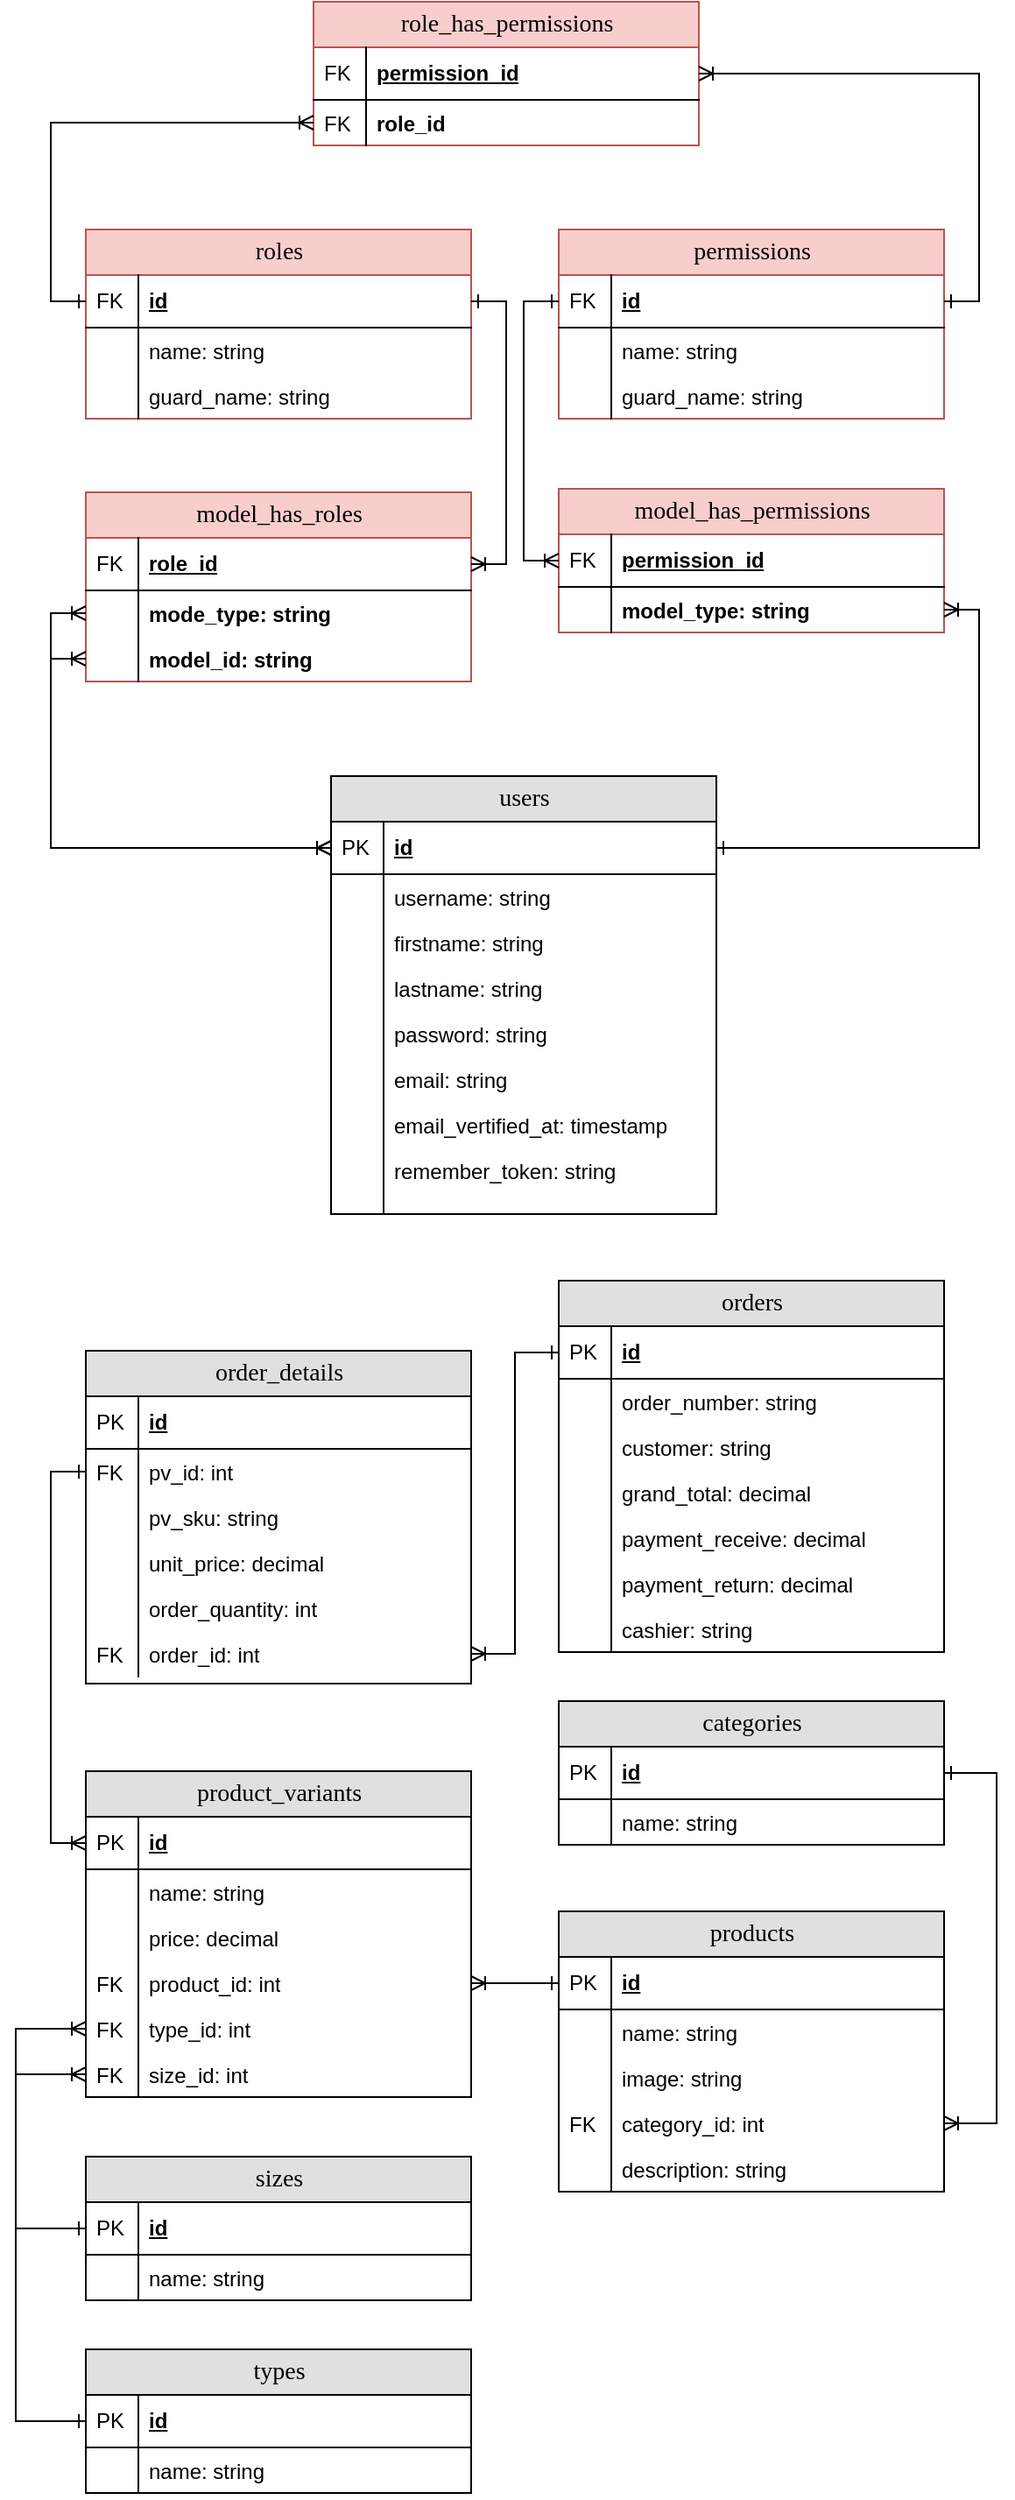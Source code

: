 <mxfile version="14.8.4" type="device"><diagram name="Page-1" id="e56a1550-8fbb-45ad-956c-1786394a9013"><mxGraphModel dx="2607" dy="2433" grid="1" gridSize="10" guides="1" tooltips="1" connect="1" arrows="1" fold="1" page="1" pageScale="1" pageWidth="1100" pageHeight="850" background="none" math="0" shadow="0"><root><mxCell id="0"/><mxCell id="1" parent="0"/><mxCell id="D4j3tp8YRnFDD-6dL7DM-3" style="edgeStyle=orthogonalEdgeStyle;rounded=0;orthogonalLoop=1;jettySize=auto;html=1;entryX=0;entryY=0.5;entryDx=0;entryDy=0;dashed=1;endArrow=ERoneToMany;endFill=0;startArrow=ERone;startFill=0;" parent="1" edge="1"><mxGeometry relative="1" as="geometry"><Array as="points"><mxPoint x="60" y="271"/><mxPoint x="60" y="547"/></Array><mxPoint x="115" y="271" as="sourcePoint"/></mxGeometry></mxCell><mxCell id="5WT5_HfGbTe7LweqK1a0-1" value="users" style="swimlane;html=1;fontStyle=0;childLayout=stackLayout;horizontal=1;startSize=26;fillColor=#e0e0e0;horizontalStack=0;resizeParent=1;resizeLast=0;collapsible=1;marginBottom=0;swimlaneFillColor=#ffffff;align=center;rounded=0;shadow=0;comic=0;labelBackgroundColor=none;strokeWidth=1;fontFamily=Verdana;fontSize=14;swimlaneLine=1;" parent="1" vertex="1"><mxGeometry x="450" y="-348" width="220" height="250" as="geometry"/></mxCell><mxCell id="5WT5_HfGbTe7LweqK1a0-2" value="id" style="shape=partialRectangle;top=0;left=0;right=0;bottom=1;html=1;align=left;verticalAlign=middle;fillColor=none;spacingLeft=34;spacingRight=4;whiteSpace=wrap;overflow=hidden;rotatable=0;points=[[0,0.5],[1,0.5]];portConstraint=eastwest;dropTarget=0;fontStyle=5;" parent="5WT5_HfGbTe7LweqK1a0-1" vertex="1"><mxGeometry y="26" width="220" height="30" as="geometry"/></mxCell><mxCell id="5WT5_HfGbTe7LweqK1a0-3" value="PK" style="shape=partialRectangle;top=0;left=0;bottom=0;html=1;fillColor=none;align=left;verticalAlign=middle;spacingLeft=4;spacingRight=4;whiteSpace=wrap;overflow=hidden;rotatable=0;points=[];portConstraint=eastwest;part=1;" parent="5WT5_HfGbTe7LweqK1a0-2" vertex="1" connectable="0"><mxGeometry width="30" height="30" as="geometry"/></mxCell><mxCell id="5WT5_HfGbTe7LweqK1a0-4" value="username: string" style="shape=partialRectangle;top=0;left=0;right=0;bottom=0;html=1;align=left;verticalAlign=top;fillColor=none;spacingLeft=34;spacingRight=4;whiteSpace=wrap;overflow=hidden;rotatable=0;points=[[0,0.5],[1,0.5]];portConstraint=eastwest;dropTarget=0;" parent="5WT5_HfGbTe7LweqK1a0-1" vertex="1"><mxGeometry y="56" width="220" height="26" as="geometry"/></mxCell><mxCell id="5WT5_HfGbTe7LweqK1a0-5" value="" style="shape=partialRectangle;top=0;left=0;bottom=0;html=1;fillColor=none;align=left;verticalAlign=top;spacingLeft=4;spacingRight=4;whiteSpace=wrap;overflow=hidden;rotatable=0;points=[];portConstraint=eastwest;part=1;" parent="5WT5_HfGbTe7LweqK1a0-4" vertex="1" connectable="0"><mxGeometry width="30" height="26" as="geometry"/></mxCell><mxCell id="5WT5_HfGbTe7LweqK1a0-6" value="firstname: string" style="shape=partialRectangle;top=0;left=0;right=0;bottom=0;html=1;align=left;verticalAlign=top;fillColor=none;spacingLeft=34;spacingRight=4;whiteSpace=wrap;overflow=hidden;rotatable=0;points=[[0,0.5],[1,0.5]];portConstraint=eastwest;dropTarget=0;" parent="5WT5_HfGbTe7LweqK1a0-1" vertex="1"><mxGeometry y="82" width="220" height="26" as="geometry"/></mxCell><mxCell id="5WT5_HfGbTe7LweqK1a0-7" value="" style="shape=partialRectangle;top=0;left=0;bottom=0;html=1;fillColor=none;align=left;verticalAlign=top;spacingLeft=4;spacingRight=4;whiteSpace=wrap;overflow=hidden;rotatable=0;points=[];portConstraint=eastwest;part=1;" parent="5WT5_HfGbTe7LweqK1a0-6" vertex="1" connectable="0"><mxGeometry width="30" height="26" as="geometry"/></mxCell><mxCell id="5WT5_HfGbTe7LweqK1a0-8" value="lastname: string" style="shape=partialRectangle;top=0;left=0;right=0;bottom=0;html=1;align=left;verticalAlign=top;fillColor=none;spacingLeft=34;spacingRight=4;whiteSpace=wrap;overflow=hidden;rotatable=0;points=[[0,0.5],[1,0.5]];portConstraint=eastwest;dropTarget=0;" parent="5WT5_HfGbTe7LweqK1a0-1" vertex="1"><mxGeometry y="108" width="220" height="26" as="geometry"/></mxCell><mxCell id="5WT5_HfGbTe7LweqK1a0-9" value="" style="shape=partialRectangle;top=0;left=0;bottom=0;html=1;fillColor=none;align=left;verticalAlign=top;spacingLeft=4;spacingRight=4;whiteSpace=wrap;overflow=hidden;rotatable=0;points=[];portConstraint=eastwest;part=1;" parent="5WT5_HfGbTe7LweqK1a0-8" vertex="1" connectable="0"><mxGeometry width="30" height="26" as="geometry"/></mxCell><mxCell id="5WT5_HfGbTe7LweqK1a0-10" value="password: string" style="shape=partialRectangle;top=0;left=0;right=0;bottom=0;html=1;align=left;verticalAlign=top;fillColor=none;spacingLeft=34;spacingRight=4;whiteSpace=wrap;overflow=hidden;rotatable=0;points=[[0,0.5],[1,0.5]];portConstraint=eastwest;dropTarget=0;" parent="5WT5_HfGbTe7LweqK1a0-1" vertex="1"><mxGeometry y="134" width="220" height="26" as="geometry"/></mxCell><mxCell id="5WT5_HfGbTe7LweqK1a0-11" value="" style="shape=partialRectangle;top=0;left=0;bottom=0;html=1;fillColor=none;align=left;verticalAlign=top;spacingLeft=4;spacingRight=4;whiteSpace=wrap;overflow=hidden;rotatable=0;points=[];portConstraint=eastwest;part=1;" parent="5WT5_HfGbTe7LweqK1a0-10" vertex="1" connectable="0"><mxGeometry width="30" height="26" as="geometry"/></mxCell><mxCell id="5WT5_HfGbTe7LweqK1a0-12" value="email: string" style="shape=partialRectangle;top=0;left=0;right=0;bottom=0;html=1;align=left;verticalAlign=top;fillColor=none;spacingLeft=34;spacingRight=4;whiteSpace=wrap;overflow=hidden;rotatable=0;points=[[0,0.5],[1,0.5]];portConstraint=eastwest;dropTarget=0;" parent="5WT5_HfGbTe7LweqK1a0-1" vertex="1"><mxGeometry y="160" width="220" height="26" as="geometry"/></mxCell><mxCell id="5WT5_HfGbTe7LweqK1a0-13" value="" style="shape=partialRectangle;top=0;left=0;bottom=0;html=1;fillColor=none;align=left;verticalAlign=top;spacingLeft=4;spacingRight=4;whiteSpace=wrap;overflow=hidden;rotatable=0;points=[];portConstraint=eastwest;part=1;" parent="5WT5_HfGbTe7LweqK1a0-12" vertex="1" connectable="0"><mxGeometry width="30" height="26" as="geometry"/></mxCell><mxCell id="5WT5_HfGbTe7LweqK1a0-14" value="email_vertified_at: timestamp" style="shape=partialRectangle;top=0;left=0;right=0;bottom=0;html=1;align=left;verticalAlign=top;fillColor=none;spacingLeft=34;spacingRight=4;whiteSpace=wrap;overflow=hidden;rotatable=0;points=[[0,0.5],[1,0.5]];portConstraint=eastwest;dropTarget=0;" parent="5WT5_HfGbTe7LweqK1a0-1" vertex="1"><mxGeometry y="186" width="220" height="26" as="geometry"/></mxCell><mxCell id="5WT5_HfGbTe7LweqK1a0-15" value="" style="shape=partialRectangle;top=0;left=0;bottom=0;html=1;fillColor=none;align=left;verticalAlign=top;spacingLeft=4;spacingRight=4;whiteSpace=wrap;overflow=hidden;rotatable=0;points=[];portConstraint=eastwest;part=1;" parent="5WT5_HfGbTe7LweqK1a0-14" vertex="1" connectable="0"><mxGeometry width="30" height="26" as="geometry"/></mxCell><mxCell id="5WT5_HfGbTe7LweqK1a0-16" value="remember_token: string" style="shape=partialRectangle;top=0;left=0;right=0;bottom=0;html=1;align=left;verticalAlign=top;fillColor=none;spacingLeft=34;spacingRight=4;whiteSpace=wrap;overflow=hidden;rotatable=0;points=[[0,0.5],[1,0.5]];portConstraint=eastwest;dropTarget=0;" parent="5WT5_HfGbTe7LweqK1a0-1" vertex="1"><mxGeometry y="212" width="220" height="28" as="geometry"/></mxCell><mxCell id="5WT5_HfGbTe7LweqK1a0-17" value="" style="shape=partialRectangle;top=0;left=0;bottom=0;html=1;fillColor=none;align=left;verticalAlign=top;spacingLeft=4;spacingRight=4;whiteSpace=wrap;overflow=hidden;rotatable=0;points=[];portConstraint=eastwest;part=1;" parent="5WT5_HfGbTe7LweqK1a0-16" vertex="1" connectable="0"><mxGeometry width="30" height="28" as="geometry"/></mxCell><mxCell id="5WT5_HfGbTe7LweqK1a0-18" value="" style="shape=partialRectangle;top=0;left=0;right=0;bottom=0;html=1;align=left;verticalAlign=top;fillColor=none;spacingLeft=34;spacingRight=4;whiteSpace=wrap;overflow=hidden;rotatable=0;points=[[0,0.5],[1,0.5]];portConstraint=eastwest;dropTarget=0;" parent="5WT5_HfGbTe7LweqK1a0-1" vertex="1"><mxGeometry y="240" width="220" height="10" as="geometry"/></mxCell><mxCell id="5WT5_HfGbTe7LweqK1a0-19" value="" style="shape=partialRectangle;top=0;left=0;bottom=0;html=1;fillColor=none;align=left;verticalAlign=top;spacingLeft=4;spacingRight=4;whiteSpace=wrap;overflow=hidden;rotatable=0;points=[];portConstraint=eastwest;part=1;" parent="5WT5_HfGbTe7LweqK1a0-18" vertex="1" connectable="0"><mxGeometry width="30" height="10" as="geometry"/></mxCell><mxCell id="5WT5_HfGbTe7LweqK1a0-20" value="types" style="swimlane;html=1;fontStyle=0;childLayout=stackLayout;horizontal=1;startSize=26;fillColor=#e0e0e0;horizontalStack=0;resizeParent=1;resizeLast=0;collapsible=1;marginBottom=0;swimlaneFillColor=#ffffff;align=center;rounded=0;shadow=0;comic=0;labelBackgroundColor=none;strokeWidth=1;fontFamily=Verdana;fontSize=14;swimlaneLine=1;" parent="1" vertex="1"><mxGeometry x="310" y="550" width="220" height="82" as="geometry"/></mxCell><mxCell id="5WT5_HfGbTe7LweqK1a0-21" value="id" style="shape=partialRectangle;top=0;left=0;right=0;bottom=1;html=1;align=left;verticalAlign=middle;fillColor=none;spacingLeft=34;spacingRight=4;whiteSpace=wrap;overflow=hidden;rotatable=0;points=[[0,0.5],[1,0.5]];portConstraint=eastwest;dropTarget=0;fontStyle=5;" parent="5WT5_HfGbTe7LweqK1a0-20" vertex="1"><mxGeometry y="26" width="220" height="30" as="geometry"/></mxCell><mxCell id="5WT5_HfGbTe7LweqK1a0-22" value="PK" style="shape=partialRectangle;top=0;left=0;bottom=0;html=1;fillColor=none;align=left;verticalAlign=middle;spacingLeft=4;spacingRight=4;whiteSpace=wrap;overflow=hidden;rotatable=0;points=[];portConstraint=eastwest;part=1;" parent="5WT5_HfGbTe7LweqK1a0-21" vertex="1" connectable="0"><mxGeometry width="30" height="30" as="geometry"/></mxCell><mxCell id="5WT5_HfGbTe7LweqK1a0-23" value="name: string" style="shape=partialRectangle;top=0;left=0;right=0;bottom=0;html=1;align=left;verticalAlign=top;fillColor=none;spacingLeft=34;spacingRight=4;whiteSpace=wrap;overflow=hidden;rotatable=0;points=[[0,0.5],[1,0.5]];portConstraint=eastwest;dropTarget=0;" parent="5WT5_HfGbTe7LweqK1a0-20" vertex="1"><mxGeometry y="56" width="220" height="26" as="geometry"/></mxCell><mxCell id="5WT5_HfGbTe7LweqK1a0-24" value="" style="shape=partialRectangle;top=0;left=0;bottom=0;html=1;fillColor=none;align=left;verticalAlign=top;spacingLeft=4;spacingRight=4;whiteSpace=wrap;overflow=hidden;rotatable=0;points=[];portConstraint=eastwest;part=1;" parent="5WT5_HfGbTe7LweqK1a0-23" vertex="1" connectable="0"><mxGeometry width="30" height="26" as="geometry"/></mxCell><mxCell id="5WT5_HfGbTe7LweqK1a0-39" value="sizes" style="swimlane;html=1;fontStyle=0;childLayout=stackLayout;horizontal=1;startSize=26;fillColor=#e0e0e0;horizontalStack=0;resizeParent=1;resizeLast=0;collapsible=1;marginBottom=0;swimlaneFillColor=#ffffff;align=center;rounded=0;shadow=0;comic=0;labelBackgroundColor=none;strokeWidth=1;fontFamily=Verdana;fontSize=14;swimlaneLine=1;" parent="1" vertex="1"><mxGeometry x="310" y="440" width="220" height="82" as="geometry"/></mxCell><mxCell id="5WT5_HfGbTe7LweqK1a0-40" value="id" style="shape=partialRectangle;top=0;left=0;right=0;bottom=1;html=1;align=left;verticalAlign=middle;fillColor=none;spacingLeft=34;spacingRight=4;whiteSpace=wrap;overflow=hidden;rotatable=0;points=[[0,0.5],[1,0.5]];portConstraint=eastwest;dropTarget=0;fontStyle=5;" parent="5WT5_HfGbTe7LweqK1a0-39" vertex="1"><mxGeometry y="26" width="220" height="30" as="geometry"/></mxCell><mxCell id="5WT5_HfGbTe7LweqK1a0-41" value="PK" style="shape=partialRectangle;top=0;left=0;bottom=0;html=1;fillColor=none;align=left;verticalAlign=middle;spacingLeft=4;spacingRight=4;whiteSpace=wrap;overflow=hidden;rotatable=0;points=[];portConstraint=eastwest;part=1;" parent="5WT5_HfGbTe7LweqK1a0-40" vertex="1" connectable="0"><mxGeometry width="30" height="30" as="geometry"/></mxCell><mxCell id="5WT5_HfGbTe7LweqK1a0-42" value="name: string" style="shape=partialRectangle;top=0;left=0;right=0;bottom=0;html=1;align=left;verticalAlign=top;fillColor=none;spacingLeft=34;spacingRight=4;whiteSpace=wrap;overflow=hidden;rotatable=0;points=[[0,0.5],[1,0.5]];portConstraint=eastwest;dropTarget=0;" parent="5WT5_HfGbTe7LweqK1a0-39" vertex="1"><mxGeometry y="56" width="220" height="26" as="geometry"/></mxCell><mxCell id="5WT5_HfGbTe7LweqK1a0-43" value="" style="shape=partialRectangle;top=0;left=0;bottom=0;html=1;fillColor=none;align=left;verticalAlign=top;spacingLeft=4;spacingRight=4;whiteSpace=wrap;overflow=hidden;rotatable=0;points=[];portConstraint=eastwest;part=1;" parent="5WT5_HfGbTe7LweqK1a0-42" vertex="1" connectable="0"><mxGeometry width="30" height="26" as="geometry"/></mxCell><mxCell id="5WT5_HfGbTe7LweqK1a0-44" value="role_has_permissions" style="swimlane;html=1;fontStyle=0;childLayout=stackLayout;horizontal=1;startSize=26;fillColor=#f8cecc;horizontalStack=0;resizeParent=1;resizeLast=0;collapsible=1;marginBottom=0;swimlaneFillColor=#ffffff;align=center;rounded=0;shadow=0;comic=0;labelBackgroundColor=none;strokeWidth=1;fontFamily=Verdana;fontSize=14;swimlaneLine=1;strokeColor=#b85450;" parent="1" vertex="1"><mxGeometry x="440" y="-790" width="220" height="82" as="geometry"/></mxCell><mxCell id="5WT5_HfGbTe7LweqK1a0-45" value="permission_id" style="shape=partialRectangle;top=0;left=0;right=0;bottom=1;html=1;align=left;verticalAlign=middle;fillColor=none;spacingLeft=34;spacingRight=4;whiteSpace=wrap;overflow=hidden;rotatable=0;points=[[0,0.5],[1,0.5]];portConstraint=eastwest;dropTarget=0;fontStyle=5;" parent="5WT5_HfGbTe7LweqK1a0-44" vertex="1"><mxGeometry y="26" width="220" height="30" as="geometry"/></mxCell><mxCell id="5WT5_HfGbTe7LweqK1a0-46" value="FK" style="shape=partialRectangle;top=0;left=0;bottom=0;html=1;fillColor=none;align=left;verticalAlign=middle;spacingLeft=4;spacingRight=4;whiteSpace=wrap;overflow=hidden;rotatable=0;points=[];portConstraint=eastwest;part=1;" parent="5WT5_HfGbTe7LweqK1a0-45" vertex="1" connectable="0"><mxGeometry width="30" height="30" as="geometry"/></mxCell><mxCell id="5WT5_HfGbTe7LweqK1a0-47" value="&lt;span style=&quot;font-weight: 700&quot;&gt;role_id&lt;/span&gt;" style="shape=partialRectangle;top=0;left=0;right=0;bottom=0;html=1;align=left;verticalAlign=top;fillColor=none;spacingLeft=34;spacingRight=4;whiteSpace=wrap;overflow=hidden;rotatable=0;points=[[0,0.5],[1,0.5]];portConstraint=eastwest;dropTarget=0;" parent="5WT5_HfGbTe7LweqK1a0-44" vertex="1"><mxGeometry y="56" width="220" height="26" as="geometry"/></mxCell><mxCell id="5WT5_HfGbTe7LweqK1a0-48" value="FK" style="shape=partialRectangle;top=0;left=0;bottom=0;html=1;fillColor=none;align=left;verticalAlign=top;spacingLeft=4;spacingRight=4;whiteSpace=wrap;overflow=hidden;rotatable=0;points=[];portConstraint=eastwest;part=1;" parent="5WT5_HfGbTe7LweqK1a0-47" vertex="1" connectable="0"><mxGeometry width="30" height="26" as="geometry"/></mxCell><mxCell id="5WT5_HfGbTe7LweqK1a0-49" value="roles" style="swimlane;html=1;fontStyle=0;childLayout=stackLayout;horizontal=1;startSize=26;fillColor=#f8cecc;horizontalStack=0;resizeParent=1;resizeLast=0;collapsible=1;marginBottom=0;swimlaneFillColor=#ffffff;align=center;rounded=0;shadow=0;comic=0;labelBackgroundColor=none;strokeWidth=1;fontFamily=Verdana;fontSize=14;swimlaneLine=1;strokeColor=#b85450;" parent="1" vertex="1"><mxGeometry x="310" y="-660" width="220" height="108" as="geometry"/></mxCell><mxCell id="5WT5_HfGbTe7LweqK1a0-50" value="id" style="shape=partialRectangle;top=0;left=0;right=0;bottom=1;html=1;align=left;verticalAlign=middle;fillColor=none;spacingLeft=34;spacingRight=4;whiteSpace=wrap;overflow=hidden;rotatable=0;points=[[0,0.5],[1,0.5]];portConstraint=eastwest;dropTarget=0;fontStyle=5;" parent="5WT5_HfGbTe7LweqK1a0-49" vertex="1"><mxGeometry y="26" width="220" height="30" as="geometry"/></mxCell><mxCell id="5WT5_HfGbTe7LweqK1a0-51" value="FK" style="shape=partialRectangle;top=0;left=0;bottom=0;html=1;fillColor=none;align=left;verticalAlign=middle;spacingLeft=4;spacingRight=4;whiteSpace=wrap;overflow=hidden;rotatable=0;points=[];portConstraint=eastwest;part=1;" parent="5WT5_HfGbTe7LweqK1a0-50" vertex="1" connectable="0"><mxGeometry width="30" height="30" as="geometry"/></mxCell><mxCell id="5WT5_HfGbTe7LweqK1a0-52" value="name: string" style="shape=partialRectangle;top=0;left=0;right=0;bottom=0;html=1;align=left;verticalAlign=top;fillColor=none;spacingLeft=34;spacingRight=4;whiteSpace=wrap;overflow=hidden;rotatable=0;points=[[0,0.5],[1,0.5]];portConstraint=eastwest;dropTarget=0;" parent="5WT5_HfGbTe7LweqK1a0-49" vertex="1"><mxGeometry y="56" width="220" height="26" as="geometry"/></mxCell><mxCell id="5WT5_HfGbTe7LweqK1a0-53" value="" style="shape=partialRectangle;top=0;left=0;bottom=0;html=1;fillColor=none;align=left;verticalAlign=top;spacingLeft=4;spacingRight=4;whiteSpace=wrap;overflow=hidden;rotatable=0;points=[];portConstraint=eastwest;part=1;" parent="5WT5_HfGbTe7LweqK1a0-52" vertex="1" connectable="0"><mxGeometry width="30" height="26" as="geometry"/></mxCell><mxCell id="5WT5_HfGbTe7LweqK1a0-54" value="guard_name: string" style="shape=partialRectangle;top=0;left=0;right=0;bottom=0;html=1;align=left;verticalAlign=top;fillColor=none;spacingLeft=34;spacingRight=4;whiteSpace=wrap;overflow=hidden;rotatable=0;points=[[0,0.5],[1,0.5]];portConstraint=eastwest;dropTarget=0;" parent="5WT5_HfGbTe7LweqK1a0-49" vertex="1"><mxGeometry y="82" width="220" height="26" as="geometry"/></mxCell><mxCell id="5WT5_HfGbTe7LweqK1a0-55" value="" style="shape=partialRectangle;top=0;left=0;bottom=0;html=1;fillColor=none;align=left;verticalAlign=top;spacingLeft=4;spacingRight=4;whiteSpace=wrap;overflow=hidden;rotatable=0;points=[];portConstraint=eastwest;part=1;" parent="5WT5_HfGbTe7LweqK1a0-54" vertex="1" connectable="0"><mxGeometry width="30" height="26" as="geometry"/></mxCell><mxCell id="5WT5_HfGbTe7LweqK1a0-58" value="permissions" style="swimlane;html=1;fontStyle=0;childLayout=stackLayout;horizontal=1;startSize=26;fillColor=#f8cecc;horizontalStack=0;resizeParent=1;resizeLast=0;collapsible=1;marginBottom=0;swimlaneFillColor=#ffffff;align=center;rounded=0;shadow=0;comic=0;labelBackgroundColor=none;strokeWidth=1;fontFamily=Verdana;fontSize=14;swimlaneLine=1;strokeColor=#b85450;" parent="1" vertex="1"><mxGeometry x="580" y="-660" width="220" height="108" as="geometry"/></mxCell><mxCell id="5WT5_HfGbTe7LweqK1a0-59" value="id" style="shape=partialRectangle;top=0;left=0;right=0;bottom=1;html=1;align=left;verticalAlign=middle;fillColor=none;spacingLeft=34;spacingRight=4;whiteSpace=wrap;overflow=hidden;rotatable=0;points=[[0,0.5],[1,0.5]];portConstraint=eastwest;dropTarget=0;fontStyle=5;" parent="5WT5_HfGbTe7LweqK1a0-58" vertex="1"><mxGeometry y="26" width="220" height="30" as="geometry"/></mxCell><mxCell id="5WT5_HfGbTe7LweqK1a0-60" value="FK" style="shape=partialRectangle;top=0;left=0;bottom=0;html=1;fillColor=none;align=left;verticalAlign=middle;spacingLeft=4;spacingRight=4;whiteSpace=wrap;overflow=hidden;rotatable=0;points=[];portConstraint=eastwest;part=1;" parent="5WT5_HfGbTe7LweqK1a0-59" vertex="1" connectable="0"><mxGeometry width="30" height="30" as="geometry"/></mxCell><mxCell id="5WT5_HfGbTe7LweqK1a0-61" value="name: string" style="shape=partialRectangle;top=0;left=0;right=0;bottom=0;html=1;align=left;verticalAlign=top;fillColor=none;spacingLeft=34;spacingRight=4;whiteSpace=wrap;overflow=hidden;rotatable=0;points=[[0,0.5],[1,0.5]];portConstraint=eastwest;dropTarget=0;" parent="5WT5_HfGbTe7LweqK1a0-58" vertex="1"><mxGeometry y="56" width="220" height="26" as="geometry"/></mxCell><mxCell id="5WT5_HfGbTe7LweqK1a0-62" value="" style="shape=partialRectangle;top=0;left=0;bottom=0;html=1;fillColor=none;align=left;verticalAlign=top;spacingLeft=4;spacingRight=4;whiteSpace=wrap;overflow=hidden;rotatable=0;points=[];portConstraint=eastwest;part=1;" parent="5WT5_HfGbTe7LweqK1a0-61" vertex="1" connectable="0"><mxGeometry width="30" height="26" as="geometry"/></mxCell><mxCell id="5WT5_HfGbTe7LweqK1a0-63" value="guard_name: string" style="shape=partialRectangle;top=0;left=0;right=0;bottom=0;html=1;align=left;verticalAlign=top;fillColor=none;spacingLeft=34;spacingRight=4;whiteSpace=wrap;overflow=hidden;rotatable=0;points=[[0,0.5],[1,0.5]];portConstraint=eastwest;dropTarget=0;" parent="5WT5_HfGbTe7LweqK1a0-58" vertex="1"><mxGeometry y="82" width="220" height="26" as="geometry"/></mxCell><mxCell id="5WT5_HfGbTe7LweqK1a0-64" value="" style="shape=partialRectangle;top=0;left=0;bottom=0;html=1;fillColor=none;align=left;verticalAlign=top;spacingLeft=4;spacingRight=4;whiteSpace=wrap;overflow=hidden;rotatable=0;points=[];portConstraint=eastwest;part=1;" parent="5WT5_HfGbTe7LweqK1a0-63" vertex="1" connectable="0"><mxGeometry width="30" height="26" as="geometry"/></mxCell><mxCell id="reEt-qt1U55G4FcwkolB-46" style="edgeStyle=orthogonalEdgeStyle;rounded=0;orthogonalLoop=1;jettySize=auto;html=1;entryX=1;entryY=0.5;entryDx=0;entryDy=0;startArrow=ERone;startFill=0;endArrow=ERoneToMany;endFill=0;exitX=1;exitY=0.5;exitDx=0;exitDy=0;" edge="1" parent="1" source="5WT5_HfGbTe7LweqK1a0-66" target="reEt-qt1U55G4FcwkolB-23"><mxGeometry relative="1" as="geometry"><Array as="points"><mxPoint x="830" y="221"/><mxPoint x="830" y="421"/></Array></mxGeometry></mxCell><mxCell id="5WT5_HfGbTe7LweqK1a0-65" value="categories" style="swimlane;html=1;fontStyle=0;childLayout=stackLayout;horizontal=1;startSize=26;fillColor=#e0e0e0;horizontalStack=0;resizeParent=1;resizeLast=0;collapsible=1;marginBottom=0;swimlaneFillColor=#ffffff;align=center;rounded=0;shadow=0;comic=0;labelBackgroundColor=none;strokeWidth=1;fontFamily=Verdana;fontSize=14;swimlaneLine=1;" parent="1" vertex="1"><mxGeometry x="580" y="180" width="220" height="82" as="geometry"/></mxCell><mxCell id="5WT5_HfGbTe7LweqK1a0-66" value="id" style="shape=partialRectangle;top=0;left=0;right=0;bottom=1;html=1;align=left;verticalAlign=middle;fillColor=none;spacingLeft=34;spacingRight=4;whiteSpace=wrap;overflow=hidden;rotatable=0;points=[[0,0.5],[1,0.5]];portConstraint=eastwest;dropTarget=0;fontStyle=5;" parent="5WT5_HfGbTe7LweqK1a0-65" vertex="1"><mxGeometry y="26" width="220" height="30" as="geometry"/></mxCell><mxCell id="5WT5_HfGbTe7LweqK1a0-67" value="PK" style="shape=partialRectangle;top=0;left=0;bottom=0;html=1;fillColor=none;align=left;verticalAlign=middle;spacingLeft=4;spacingRight=4;whiteSpace=wrap;overflow=hidden;rotatable=0;points=[];portConstraint=eastwest;part=1;" parent="5WT5_HfGbTe7LweqK1a0-66" vertex="1" connectable="0"><mxGeometry width="30" height="30" as="geometry"/></mxCell><mxCell id="5WT5_HfGbTe7LweqK1a0-68" value="name: string" style="shape=partialRectangle;top=0;left=0;right=0;bottom=0;html=1;align=left;verticalAlign=top;fillColor=none;spacingLeft=34;spacingRight=4;whiteSpace=wrap;overflow=hidden;rotatable=0;points=[[0,0.5],[1,0.5]];portConstraint=eastwest;dropTarget=0;" parent="5WT5_HfGbTe7LweqK1a0-65" vertex="1"><mxGeometry y="56" width="220" height="26" as="geometry"/></mxCell><mxCell id="5WT5_HfGbTe7LweqK1a0-69" value="" style="shape=partialRectangle;top=0;left=0;bottom=0;html=1;fillColor=none;align=left;verticalAlign=top;spacingLeft=4;spacingRight=4;whiteSpace=wrap;overflow=hidden;rotatable=0;points=[];portConstraint=eastwest;part=1;" parent="5WT5_HfGbTe7LweqK1a0-68" vertex="1" connectable="0"><mxGeometry width="30" height="26" as="geometry"/></mxCell><mxCell id="5WT5_HfGbTe7LweqK1a0-75" value="model_has_permissions" style="swimlane;html=1;fontStyle=0;childLayout=stackLayout;horizontal=1;startSize=26;fillColor=#f8cecc;horizontalStack=0;resizeParent=1;resizeLast=0;collapsible=1;marginBottom=0;swimlaneFillColor=#ffffff;align=center;rounded=0;shadow=0;comic=0;labelBackgroundColor=none;strokeWidth=1;fontFamily=Verdana;fontSize=14;swimlaneLine=1;strokeColor=#b85450;" parent="1" vertex="1"><mxGeometry x="580" y="-512" width="220" height="82" as="geometry"/></mxCell><mxCell id="5WT5_HfGbTe7LweqK1a0-76" value="permission_id" style="shape=partialRectangle;top=0;left=0;right=0;bottom=1;html=1;align=left;verticalAlign=middle;fillColor=none;spacingLeft=34;spacingRight=4;whiteSpace=wrap;overflow=hidden;rotatable=0;points=[[0,0.5],[1,0.5]];portConstraint=eastwest;dropTarget=0;fontStyle=5;" parent="5WT5_HfGbTe7LweqK1a0-75" vertex="1"><mxGeometry y="26" width="220" height="30" as="geometry"/></mxCell><mxCell id="5WT5_HfGbTe7LweqK1a0-77" value="FK" style="shape=partialRectangle;top=0;left=0;bottom=0;html=1;fillColor=none;align=left;verticalAlign=middle;spacingLeft=4;spacingRight=4;whiteSpace=wrap;overflow=hidden;rotatable=0;points=[];portConstraint=eastwest;part=1;" parent="5WT5_HfGbTe7LweqK1a0-76" vertex="1" connectable="0"><mxGeometry width="30" height="30" as="geometry"/></mxCell><mxCell id="5WT5_HfGbTe7LweqK1a0-78" value="&lt;b&gt;model_type: string&lt;/b&gt;" style="shape=partialRectangle;top=0;left=0;right=0;bottom=0;html=1;align=left;verticalAlign=top;fillColor=none;spacingLeft=34;spacingRight=4;whiteSpace=wrap;overflow=hidden;rotatable=0;points=[[0,0.5],[1,0.5]];portConstraint=eastwest;dropTarget=0;" parent="5WT5_HfGbTe7LweqK1a0-75" vertex="1"><mxGeometry y="56" width="220" height="26" as="geometry"/></mxCell><mxCell id="5WT5_HfGbTe7LweqK1a0-79" value="" style="shape=partialRectangle;top=0;left=0;bottom=0;html=1;fillColor=none;align=left;verticalAlign=top;spacingLeft=4;spacingRight=4;whiteSpace=wrap;overflow=hidden;rotatable=0;points=[];portConstraint=eastwest;part=1;" parent="5WT5_HfGbTe7LweqK1a0-78" vertex="1" connectable="0"><mxGeometry width="30" height="26" as="geometry"/></mxCell><mxCell id="5WT5_HfGbTe7LweqK1a0-80" value="model_has_roles" style="swimlane;html=1;fontStyle=0;childLayout=stackLayout;horizontal=1;startSize=26;fillColor=#f8cecc;horizontalStack=0;resizeParent=1;resizeLast=0;collapsible=1;marginBottom=0;swimlaneFillColor=#ffffff;align=center;rounded=0;shadow=0;comic=0;labelBackgroundColor=none;strokeWidth=1;fontFamily=Verdana;fontSize=14;swimlaneLine=1;strokeColor=#b85450;" parent="1" vertex="1"><mxGeometry x="310" y="-510" width="220" height="108" as="geometry"/></mxCell><mxCell id="5WT5_HfGbTe7LweqK1a0-81" value="role_id" style="shape=partialRectangle;top=0;left=0;right=0;bottom=1;html=1;align=left;verticalAlign=middle;fillColor=none;spacingLeft=34;spacingRight=4;whiteSpace=wrap;overflow=hidden;rotatable=0;points=[[0,0.5],[1,0.5]];portConstraint=eastwest;dropTarget=0;fontStyle=5;" parent="5WT5_HfGbTe7LweqK1a0-80" vertex="1"><mxGeometry y="26" width="220" height="30" as="geometry"/></mxCell><mxCell id="5WT5_HfGbTe7LweqK1a0-82" value="FK" style="shape=partialRectangle;top=0;left=0;bottom=0;html=1;fillColor=none;align=left;verticalAlign=middle;spacingLeft=4;spacingRight=4;whiteSpace=wrap;overflow=hidden;rotatable=0;points=[];portConstraint=eastwest;part=1;" parent="5WT5_HfGbTe7LweqK1a0-81" vertex="1" connectable="0"><mxGeometry width="30" height="30" as="geometry"/></mxCell><mxCell id="5WT5_HfGbTe7LweqK1a0-83" value="&lt;b&gt;mode_type: string&lt;/b&gt;" style="shape=partialRectangle;top=0;left=0;right=0;bottom=0;html=1;align=left;verticalAlign=top;fillColor=none;spacingLeft=34;spacingRight=4;whiteSpace=wrap;overflow=hidden;rotatable=0;points=[[0,0.5],[1,0.5]];portConstraint=eastwest;dropTarget=0;" parent="5WT5_HfGbTe7LweqK1a0-80" vertex="1"><mxGeometry y="56" width="220" height="26" as="geometry"/></mxCell><mxCell id="5WT5_HfGbTe7LweqK1a0-84" value="" style="shape=partialRectangle;top=0;left=0;bottom=0;html=1;fillColor=none;align=left;verticalAlign=top;spacingLeft=4;spacingRight=4;whiteSpace=wrap;overflow=hidden;rotatable=0;points=[];portConstraint=eastwest;part=1;" parent="5WT5_HfGbTe7LweqK1a0-83" vertex="1" connectable="0"><mxGeometry width="30" height="26" as="geometry"/></mxCell><mxCell id="5WT5_HfGbTe7LweqK1a0-87" value="&lt;b&gt;model_id: string&lt;/b&gt;" style="shape=partialRectangle;top=0;left=0;right=0;bottom=0;html=1;align=left;verticalAlign=top;fillColor=none;spacingLeft=34;spacingRight=4;whiteSpace=wrap;overflow=hidden;rotatable=0;points=[[0,0.5],[1,0.5]];portConstraint=eastwest;dropTarget=0;" parent="5WT5_HfGbTe7LweqK1a0-80" vertex="1"><mxGeometry y="82" width="220" height="26" as="geometry"/></mxCell><mxCell id="5WT5_HfGbTe7LweqK1a0-88" value="" style="shape=partialRectangle;top=0;left=0;bottom=0;html=1;fillColor=none;align=left;verticalAlign=top;spacingLeft=4;spacingRight=4;whiteSpace=wrap;overflow=hidden;rotatable=0;points=[];portConstraint=eastwest;part=1;" parent="5WT5_HfGbTe7LweqK1a0-87" vertex="1" connectable="0"><mxGeometry width="30" height="26" as="geometry"/></mxCell><mxCell id="5WT5_HfGbTe7LweqK1a0-89" value="orders" style="swimlane;html=1;fontStyle=0;childLayout=stackLayout;horizontal=1;startSize=26;fillColor=#e0e0e0;horizontalStack=0;resizeParent=1;resizeLast=0;collapsible=1;marginBottom=0;swimlaneFillColor=#ffffff;align=center;rounded=0;shadow=0;comic=0;labelBackgroundColor=none;strokeWidth=1;fontFamily=Verdana;fontSize=14;swimlaneLine=1;" parent="1" vertex="1"><mxGeometry x="580" y="-60" width="220" height="212" as="geometry"/></mxCell><mxCell id="5WT5_HfGbTe7LweqK1a0-90" value="id" style="shape=partialRectangle;top=0;left=0;right=0;bottom=1;html=1;align=left;verticalAlign=middle;fillColor=none;spacingLeft=34;spacingRight=4;whiteSpace=wrap;overflow=hidden;rotatable=0;points=[[0,0.5],[1,0.5]];portConstraint=eastwest;dropTarget=0;fontStyle=5;" parent="5WT5_HfGbTe7LweqK1a0-89" vertex="1"><mxGeometry y="26" width="220" height="30" as="geometry"/></mxCell><mxCell id="5WT5_HfGbTe7LweqK1a0-91" value="PK" style="shape=partialRectangle;top=0;left=0;bottom=0;html=1;fillColor=none;align=left;verticalAlign=middle;spacingLeft=4;spacingRight=4;whiteSpace=wrap;overflow=hidden;rotatable=0;points=[];portConstraint=eastwest;part=1;" parent="5WT5_HfGbTe7LweqK1a0-90" vertex="1" connectable="0"><mxGeometry width="30" height="30" as="geometry"/></mxCell><mxCell id="5WT5_HfGbTe7LweqK1a0-92" value="order_number: string" style="shape=partialRectangle;top=0;left=0;right=0;bottom=0;html=1;align=left;verticalAlign=top;fillColor=none;spacingLeft=34;spacingRight=4;whiteSpace=wrap;overflow=hidden;rotatable=0;points=[[0,0.5],[1,0.5]];portConstraint=eastwest;dropTarget=0;" parent="5WT5_HfGbTe7LweqK1a0-89" vertex="1"><mxGeometry y="56" width="220" height="26" as="geometry"/></mxCell><mxCell id="5WT5_HfGbTe7LweqK1a0-93" value="" style="shape=partialRectangle;top=0;left=0;bottom=0;html=1;fillColor=none;align=left;verticalAlign=top;spacingLeft=4;spacingRight=4;whiteSpace=wrap;overflow=hidden;rotatable=0;points=[];portConstraint=eastwest;part=1;" parent="5WT5_HfGbTe7LweqK1a0-92" vertex="1" connectable="0"><mxGeometry width="30" height="26" as="geometry"/></mxCell><mxCell id="5WT5_HfGbTe7LweqK1a0-94" value="customer: string" style="shape=partialRectangle;top=0;left=0;right=0;bottom=0;html=1;align=left;verticalAlign=top;fillColor=none;spacingLeft=34;spacingRight=4;whiteSpace=wrap;overflow=hidden;rotatable=0;points=[[0,0.5],[1,0.5]];portConstraint=eastwest;dropTarget=0;" parent="5WT5_HfGbTe7LweqK1a0-89" vertex="1"><mxGeometry y="82" width="220" height="26" as="geometry"/></mxCell><mxCell id="5WT5_HfGbTe7LweqK1a0-95" value="" style="shape=partialRectangle;top=0;left=0;bottom=0;html=1;fillColor=none;align=left;verticalAlign=top;spacingLeft=4;spacingRight=4;whiteSpace=wrap;overflow=hidden;rotatable=0;points=[];portConstraint=eastwest;part=1;" parent="5WT5_HfGbTe7LweqK1a0-94" vertex="1" connectable="0"><mxGeometry width="30" height="26" as="geometry"/></mxCell><mxCell id="5WT5_HfGbTe7LweqK1a0-111" value="grand_total: decimal" style="shape=partialRectangle;top=0;left=0;right=0;bottom=0;html=1;align=left;verticalAlign=top;fillColor=none;spacingLeft=34;spacingRight=4;whiteSpace=wrap;overflow=hidden;rotatable=0;points=[[0,0.5],[1,0.5]];portConstraint=eastwest;dropTarget=0;" parent="5WT5_HfGbTe7LweqK1a0-89" vertex="1"><mxGeometry y="108" width="220" height="26" as="geometry"/></mxCell><mxCell id="5WT5_HfGbTe7LweqK1a0-112" value="" style="shape=partialRectangle;top=0;left=0;bottom=0;html=1;fillColor=none;align=left;verticalAlign=top;spacingLeft=4;spacingRight=4;whiteSpace=wrap;overflow=hidden;rotatable=0;points=[];portConstraint=eastwest;part=1;" parent="5WT5_HfGbTe7LweqK1a0-111" vertex="1" connectable="0"><mxGeometry width="30" height="26" as="geometry"/></mxCell><mxCell id="5WT5_HfGbTe7LweqK1a0-113" value="payment_receive: decimal" style="shape=partialRectangle;top=0;left=0;right=0;bottom=0;html=1;align=left;verticalAlign=top;fillColor=none;spacingLeft=34;spacingRight=4;whiteSpace=wrap;overflow=hidden;rotatable=0;points=[[0,0.5],[1,0.5]];portConstraint=eastwest;dropTarget=0;" parent="5WT5_HfGbTe7LweqK1a0-89" vertex="1"><mxGeometry y="134" width="220" height="26" as="geometry"/></mxCell><mxCell id="5WT5_HfGbTe7LweqK1a0-114" value="" style="shape=partialRectangle;top=0;left=0;bottom=0;html=1;fillColor=none;align=left;verticalAlign=top;spacingLeft=4;spacingRight=4;whiteSpace=wrap;overflow=hidden;rotatable=0;points=[];portConstraint=eastwest;part=1;" parent="5WT5_HfGbTe7LweqK1a0-113" vertex="1" connectable="0"><mxGeometry width="30" height="26" as="geometry"/></mxCell><mxCell id="5WT5_HfGbTe7LweqK1a0-115" value="payment_return: decimal" style="shape=partialRectangle;top=0;left=0;right=0;bottom=0;html=1;align=left;verticalAlign=top;fillColor=none;spacingLeft=34;spacingRight=4;whiteSpace=wrap;overflow=hidden;rotatable=0;points=[[0,0.5],[1,0.5]];portConstraint=eastwest;dropTarget=0;" parent="5WT5_HfGbTe7LweqK1a0-89" vertex="1"><mxGeometry y="160" width="220" height="26" as="geometry"/></mxCell><mxCell id="5WT5_HfGbTe7LweqK1a0-116" value="" style="shape=partialRectangle;top=0;left=0;bottom=0;html=1;fillColor=none;align=left;verticalAlign=top;spacingLeft=4;spacingRight=4;whiteSpace=wrap;overflow=hidden;rotatable=0;points=[];portConstraint=eastwest;part=1;" parent="5WT5_HfGbTe7LweqK1a0-115" vertex="1" connectable="0"><mxGeometry width="30" height="26" as="geometry"/></mxCell><mxCell id="5WT5_HfGbTe7LweqK1a0-117" value="cashier: string" style="shape=partialRectangle;top=0;left=0;right=0;bottom=0;html=1;align=left;verticalAlign=top;fillColor=none;spacingLeft=34;spacingRight=4;whiteSpace=wrap;overflow=hidden;rotatable=0;points=[[0,0.5],[1,0.5]];portConstraint=eastwest;dropTarget=0;" parent="5WT5_HfGbTe7LweqK1a0-89" vertex="1"><mxGeometry y="186" width="220" height="26" as="geometry"/></mxCell><mxCell id="5WT5_HfGbTe7LweqK1a0-118" value="" style="shape=partialRectangle;top=0;left=0;bottom=0;html=1;fillColor=none;align=left;verticalAlign=top;spacingLeft=4;spacingRight=4;whiteSpace=wrap;overflow=hidden;rotatable=0;points=[];portConstraint=eastwest;part=1;" parent="5WT5_HfGbTe7LweqK1a0-117" vertex="1" connectable="0"><mxGeometry width="30" height="26" as="geometry"/></mxCell><mxCell id="reEt-qt1U55G4FcwkolB-1" value="order_details" style="swimlane;html=1;fontStyle=0;childLayout=stackLayout;horizontal=1;startSize=26;fillColor=#e0e0e0;horizontalStack=0;resizeParent=1;resizeLast=0;collapsible=1;marginBottom=0;swimlaneFillColor=#ffffff;align=center;rounded=0;shadow=0;comic=0;labelBackgroundColor=none;strokeWidth=1;fontFamily=Verdana;fontSize=14;swimlaneLine=1;" vertex="1" parent="1"><mxGeometry x="310" y="-20" width="220" height="190" as="geometry"/></mxCell><mxCell id="reEt-qt1U55G4FcwkolB-2" value="id" style="shape=partialRectangle;top=0;left=0;right=0;bottom=1;html=1;align=left;verticalAlign=middle;fillColor=none;spacingLeft=34;spacingRight=4;whiteSpace=wrap;overflow=hidden;rotatable=0;points=[[0,0.5],[1,0.5]];portConstraint=eastwest;dropTarget=0;fontStyle=5;" vertex="1" parent="reEt-qt1U55G4FcwkolB-1"><mxGeometry y="26" width="220" height="30" as="geometry"/></mxCell><mxCell id="reEt-qt1U55G4FcwkolB-3" value="PK" style="shape=partialRectangle;top=0;left=0;bottom=0;html=1;fillColor=none;align=left;verticalAlign=middle;spacingLeft=4;spacingRight=4;whiteSpace=wrap;overflow=hidden;rotatable=0;points=[];portConstraint=eastwest;part=1;" vertex="1" connectable="0" parent="reEt-qt1U55G4FcwkolB-2"><mxGeometry width="30" height="30" as="geometry"/></mxCell><mxCell id="reEt-qt1U55G4FcwkolB-4" value="pv_id: int" style="shape=partialRectangle;top=0;left=0;right=0;bottom=0;html=1;align=left;verticalAlign=top;fillColor=none;spacingLeft=34;spacingRight=4;whiteSpace=wrap;overflow=hidden;rotatable=0;points=[[0,0.5],[1,0.5]];portConstraint=eastwest;dropTarget=0;" vertex="1" parent="reEt-qt1U55G4FcwkolB-1"><mxGeometry y="56" width="220" height="26" as="geometry"/></mxCell><mxCell id="reEt-qt1U55G4FcwkolB-5" value="FK" style="shape=partialRectangle;top=0;left=0;bottom=0;html=1;fillColor=none;align=left;verticalAlign=top;spacingLeft=4;spacingRight=4;whiteSpace=wrap;overflow=hidden;rotatable=0;points=[];portConstraint=eastwest;part=1;" vertex="1" connectable="0" parent="reEt-qt1U55G4FcwkolB-4"><mxGeometry width="30" height="26" as="geometry"/></mxCell><mxCell id="reEt-qt1U55G4FcwkolB-6" value="pv_sku: string" style="shape=partialRectangle;top=0;left=0;right=0;bottom=0;html=1;align=left;verticalAlign=top;fillColor=none;spacingLeft=34;spacingRight=4;whiteSpace=wrap;overflow=hidden;rotatable=0;points=[[0,0.5],[1,0.5]];portConstraint=eastwest;dropTarget=0;" vertex="1" parent="reEt-qt1U55G4FcwkolB-1"><mxGeometry y="82" width="220" height="26" as="geometry"/></mxCell><mxCell id="reEt-qt1U55G4FcwkolB-7" value="" style="shape=partialRectangle;top=0;left=0;bottom=0;html=1;fillColor=none;align=left;verticalAlign=top;spacingLeft=4;spacingRight=4;whiteSpace=wrap;overflow=hidden;rotatable=0;points=[];portConstraint=eastwest;part=1;" vertex="1" connectable="0" parent="reEt-qt1U55G4FcwkolB-6"><mxGeometry width="30" height="26" as="geometry"/></mxCell><mxCell id="reEt-qt1U55G4FcwkolB-8" value="unit_price: decimal" style="shape=partialRectangle;top=0;left=0;right=0;bottom=0;html=1;align=left;verticalAlign=top;fillColor=none;spacingLeft=34;spacingRight=4;whiteSpace=wrap;overflow=hidden;rotatable=0;points=[[0,0.5],[1,0.5]];portConstraint=eastwest;dropTarget=0;" vertex="1" parent="reEt-qt1U55G4FcwkolB-1"><mxGeometry y="108" width="220" height="26" as="geometry"/></mxCell><mxCell id="reEt-qt1U55G4FcwkolB-9" value="" style="shape=partialRectangle;top=0;left=0;bottom=0;html=1;fillColor=none;align=left;verticalAlign=top;spacingLeft=4;spacingRight=4;whiteSpace=wrap;overflow=hidden;rotatable=0;points=[];portConstraint=eastwest;part=1;" vertex="1" connectable="0" parent="reEt-qt1U55G4FcwkolB-8"><mxGeometry width="30" height="26" as="geometry"/></mxCell><mxCell id="reEt-qt1U55G4FcwkolB-10" value="order_quantity: int" style="shape=partialRectangle;top=0;left=0;right=0;bottom=0;html=1;align=left;verticalAlign=top;fillColor=none;spacingLeft=34;spacingRight=4;whiteSpace=wrap;overflow=hidden;rotatable=0;points=[[0,0.5],[1,0.5]];portConstraint=eastwest;dropTarget=0;" vertex="1" parent="reEt-qt1U55G4FcwkolB-1"><mxGeometry y="134" width="220" height="26" as="geometry"/></mxCell><mxCell id="reEt-qt1U55G4FcwkolB-11" value="" style="shape=partialRectangle;top=0;left=0;bottom=0;html=1;fillColor=none;align=left;verticalAlign=top;spacingLeft=4;spacingRight=4;whiteSpace=wrap;overflow=hidden;rotatable=0;points=[];portConstraint=eastwest;part=1;" vertex="1" connectable="0" parent="reEt-qt1U55G4FcwkolB-10"><mxGeometry width="30" height="26" as="geometry"/></mxCell><mxCell id="reEt-qt1U55G4FcwkolB-12" value="order_id: int" style="shape=partialRectangle;top=0;left=0;right=0;bottom=0;html=1;align=left;verticalAlign=top;fillColor=none;spacingLeft=34;spacingRight=4;whiteSpace=wrap;overflow=hidden;rotatable=0;points=[[0,0.5],[1,0.5]];portConstraint=eastwest;dropTarget=0;" vertex="1" parent="reEt-qt1U55G4FcwkolB-1"><mxGeometry y="160" width="220" height="26" as="geometry"/></mxCell><mxCell id="reEt-qt1U55G4FcwkolB-13" value="FK" style="shape=partialRectangle;top=0;left=0;bottom=0;html=1;fillColor=none;align=left;verticalAlign=top;spacingLeft=4;spacingRight=4;whiteSpace=wrap;overflow=hidden;rotatable=0;points=[];portConstraint=eastwest;part=1;" vertex="1" connectable="0" parent="reEt-qt1U55G4FcwkolB-12"><mxGeometry width="30" height="26" as="geometry"/></mxCell><mxCell id="reEt-qt1U55G4FcwkolB-16" value="products" style="swimlane;html=1;fontStyle=0;childLayout=stackLayout;horizontal=1;startSize=26;fillColor=#e0e0e0;horizontalStack=0;resizeParent=1;resizeLast=0;collapsible=1;marginBottom=0;swimlaneFillColor=#ffffff;align=center;rounded=0;shadow=0;comic=0;labelBackgroundColor=none;strokeWidth=1;fontFamily=Verdana;fontSize=14;swimlaneLine=1;" vertex="1" parent="1"><mxGeometry x="580" y="300" width="220" height="160" as="geometry"/></mxCell><mxCell id="reEt-qt1U55G4FcwkolB-17" value="id" style="shape=partialRectangle;top=0;left=0;right=0;bottom=1;html=1;align=left;verticalAlign=middle;fillColor=none;spacingLeft=34;spacingRight=4;whiteSpace=wrap;overflow=hidden;rotatable=0;points=[[0,0.5],[1,0.5]];portConstraint=eastwest;dropTarget=0;fontStyle=5;" vertex="1" parent="reEt-qt1U55G4FcwkolB-16"><mxGeometry y="26" width="220" height="30" as="geometry"/></mxCell><mxCell id="reEt-qt1U55G4FcwkolB-18" value="PK" style="shape=partialRectangle;top=0;left=0;bottom=0;html=1;fillColor=none;align=left;verticalAlign=middle;spacingLeft=4;spacingRight=4;whiteSpace=wrap;overflow=hidden;rotatable=0;points=[];portConstraint=eastwest;part=1;" vertex="1" connectable="0" parent="reEt-qt1U55G4FcwkolB-17"><mxGeometry width="30" height="30" as="geometry"/></mxCell><mxCell id="reEt-qt1U55G4FcwkolB-19" value="name: string" style="shape=partialRectangle;top=0;left=0;right=0;bottom=0;html=1;align=left;verticalAlign=top;fillColor=none;spacingLeft=34;spacingRight=4;whiteSpace=wrap;overflow=hidden;rotatable=0;points=[[0,0.5],[1,0.5]];portConstraint=eastwest;dropTarget=0;" vertex="1" parent="reEt-qt1U55G4FcwkolB-16"><mxGeometry y="56" width="220" height="26" as="geometry"/></mxCell><mxCell id="reEt-qt1U55G4FcwkolB-20" value="" style="shape=partialRectangle;top=0;left=0;bottom=0;html=1;fillColor=none;align=left;verticalAlign=top;spacingLeft=4;spacingRight=4;whiteSpace=wrap;overflow=hidden;rotatable=0;points=[];portConstraint=eastwest;part=1;" vertex="1" connectable="0" parent="reEt-qt1U55G4FcwkolB-19"><mxGeometry width="30" height="26" as="geometry"/></mxCell><mxCell id="reEt-qt1U55G4FcwkolB-21" value="image: string" style="shape=partialRectangle;top=0;left=0;right=0;bottom=0;html=1;align=left;verticalAlign=top;fillColor=none;spacingLeft=34;spacingRight=4;whiteSpace=wrap;overflow=hidden;rotatable=0;points=[[0,0.5],[1,0.5]];portConstraint=eastwest;dropTarget=0;" vertex="1" parent="reEt-qt1U55G4FcwkolB-16"><mxGeometry y="82" width="220" height="26" as="geometry"/></mxCell><mxCell id="reEt-qt1U55G4FcwkolB-22" value="" style="shape=partialRectangle;top=0;left=0;bottom=0;html=1;fillColor=none;align=left;verticalAlign=top;spacingLeft=4;spacingRight=4;whiteSpace=wrap;overflow=hidden;rotatable=0;points=[];portConstraint=eastwest;part=1;" vertex="1" connectable="0" parent="reEt-qt1U55G4FcwkolB-21"><mxGeometry width="30" height="26" as="geometry"/></mxCell><mxCell id="reEt-qt1U55G4FcwkolB-23" value="category_id: int" style="shape=partialRectangle;top=0;left=0;right=0;bottom=0;html=1;align=left;verticalAlign=top;fillColor=none;spacingLeft=34;spacingRight=4;whiteSpace=wrap;overflow=hidden;rotatable=0;points=[[0,0.5],[1,0.5]];portConstraint=eastwest;dropTarget=0;" vertex="1" parent="reEt-qt1U55G4FcwkolB-16"><mxGeometry y="108" width="220" height="26" as="geometry"/></mxCell><mxCell id="reEt-qt1U55G4FcwkolB-24" value="FK" style="shape=partialRectangle;top=0;left=0;bottom=0;html=1;fillColor=none;align=left;verticalAlign=top;spacingLeft=4;spacingRight=4;whiteSpace=wrap;overflow=hidden;rotatable=0;points=[];portConstraint=eastwest;part=1;" vertex="1" connectable="0" parent="reEt-qt1U55G4FcwkolB-23"><mxGeometry width="30" height="26" as="geometry"/></mxCell><mxCell id="reEt-qt1U55G4FcwkolB-25" value="description: string" style="shape=partialRectangle;top=0;left=0;right=0;bottom=0;html=1;align=left;verticalAlign=top;fillColor=none;spacingLeft=34;spacingRight=4;whiteSpace=wrap;overflow=hidden;rotatable=0;points=[[0,0.5],[1,0.5]];portConstraint=eastwest;dropTarget=0;" vertex="1" parent="reEt-qt1U55G4FcwkolB-16"><mxGeometry y="134" width="220" height="26" as="geometry"/></mxCell><mxCell id="reEt-qt1U55G4FcwkolB-26" value="" style="shape=partialRectangle;top=0;left=0;bottom=0;html=1;fillColor=none;align=left;verticalAlign=top;spacingLeft=4;spacingRight=4;whiteSpace=wrap;overflow=hidden;rotatable=0;points=[];portConstraint=eastwest;part=1;" vertex="1" connectable="0" parent="reEt-qt1U55G4FcwkolB-25"><mxGeometry width="30" height="26" as="geometry"/></mxCell><mxCell id="reEt-qt1U55G4FcwkolB-29" value="product_variants" style="swimlane;html=1;fontStyle=0;childLayout=stackLayout;horizontal=1;startSize=26;fillColor=#e0e0e0;horizontalStack=0;resizeParent=1;resizeLast=0;collapsible=1;marginBottom=0;swimlaneFillColor=#ffffff;align=center;rounded=0;shadow=0;comic=0;labelBackgroundColor=none;strokeWidth=1;fontFamily=Verdana;fontSize=14;swimlaneLine=1;" vertex="1" parent="1"><mxGeometry x="310" y="220" width="220" height="186" as="geometry"/></mxCell><mxCell id="reEt-qt1U55G4FcwkolB-30" value="id" style="shape=partialRectangle;top=0;left=0;right=0;bottom=1;html=1;align=left;verticalAlign=middle;fillColor=none;spacingLeft=34;spacingRight=4;whiteSpace=wrap;overflow=hidden;rotatable=0;points=[[0,0.5],[1,0.5]];portConstraint=eastwest;dropTarget=0;fontStyle=5;" vertex="1" parent="reEt-qt1U55G4FcwkolB-29"><mxGeometry y="26" width="220" height="30" as="geometry"/></mxCell><mxCell id="reEt-qt1U55G4FcwkolB-31" value="PK" style="shape=partialRectangle;top=0;left=0;bottom=0;html=1;fillColor=none;align=left;verticalAlign=middle;spacingLeft=4;spacingRight=4;whiteSpace=wrap;overflow=hidden;rotatable=0;points=[];portConstraint=eastwest;part=1;" vertex="1" connectable="0" parent="reEt-qt1U55G4FcwkolB-30"><mxGeometry width="30" height="30" as="geometry"/></mxCell><mxCell id="reEt-qt1U55G4FcwkolB-32" value="name: string" style="shape=partialRectangle;top=0;left=0;right=0;bottom=0;html=1;align=left;verticalAlign=top;fillColor=none;spacingLeft=34;spacingRight=4;whiteSpace=wrap;overflow=hidden;rotatable=0;points=[[0,0.5],[1,0.5]];portConstraint=eastwest;dropTarget=0;" vertex="1" parent="reEt-qt1U55G4FcwkolB-29"><mxGeometry y="56" width="220" height="26" as="geometry"/></mxCell><mxCell id="reEt-qt1U55G4FcwkolB-33" value="" style="shape=partialRectangle;top=0;left=0;bottom=0;html=1;fillColor=none;align=left;verticalAlign=top;spacingLeft=4;spacingRight=4;whiteSpace=wrap;overflow=hidden;rotatable=0;points=[];portConstraint=eastwest;part=1;" vertex="1" connectable="0" parent="reEt-qt1U55G4FcwkolB-32"><mxGeometry width="30" height="26" as="geometry"/></mxCell><mxCell id="reEt-qt1U55G4FcwkolB-34" value="price: decimal" style="shape=partialRectangle;top=0;left=0;right=0;bottom=0;html=1;align=left;verticalAlign=top;fillColor=none;spacingLeft=34;spacingRight=4;whiteSpace=wrap;overflow=hidden;rotatable=0;points=[[0,0.5],[1,0.5]];portConstraint=eastwest;dropTarget=0;" vertex="1" parent="reEt-qt1U55G4FcwkolB-29"><mxGeometry y="82" width="220" height="26" as="geometry"/></mxCell><mxCell id="reEt-qt1U55G4FcwkolB-35" value="" style="shape=partialRectangle;top=0;left=0;bottom=0;html=1;fillColor=none;align=left;verticalAlign=top;spacingLeft=4;spacingRight=4;whiteSpace=wrap;overflow=hidden;rotatable=0;points=[];portConstraint=eastwest;part=1;" vertex="1" connectable="0" parent="reEt-qt1U55G4FcwkolB-34"><mxGeometry width="30" height="26" as="geometry"/></mxCell><mxCell id="reEt-qt1U55G4FcwkolB-36" value="product_id: int" style="shape=partialRectangle;top=0;left=0;right=0;bottom=0;html=1;align=left;verticalAlign=top;fillColor=none;spacingLeft=34;spacingRight=4;whiteSpace=wrap;overflow=hidden;rotatable=0;points=[[0,0.5],[1,0.5]];portConstraint=eastwest;dropTarget=0;" vertex="1" parent="reEt-qt1U55G4FcwkolB-29"><mxGeometry y="108" width="220" height="26" as="geometry"/></mxCell><mxCell id="reEt-qt1U55G4FcwkolB-37" value="FK" style="shape=partialRectangle;top=0;left=0;bottom=0;html=1;fillColor=none;align=left;verticalAlign=top;spacingLeft=4;spacingRight=4;whiteSpace=wrap;overflow=hidden;rotatable=0;points=[];portConstraint=eastwest;part=1;" vertex="1" connectable="0" parent="reEt-qt1U55G4FcwkolB-36"><mxGeometry width="30" height="26" as="geometry"/></mxCell><mxCell id="reEt-qt1U55G4FcwkolB-40" value="type_id: int" style="shape=partialRectangle;top=0;left=0;right=0;bottom=0;html=1;align=left;verticalAlign=top;fillColor=none;spacingLeft=34;spacingRight=4;whiteSpace=wrap;overflow=hidden;rotatable=0;points=[[0,0.5],[1,0.5]];portConstraint=eastwest;dropTarget=0;" vertex="1" parent="reEt-qt1U55G4FcwkolB-29"><mxGeometry y="134" width="220" height="26" as="geometry"/></mxCell><mxCell id="reEt-qt1U55G4FcwkolB-41" value="FK" style="shape=partialRectangle;top=0;left=0;bottom=0;html=1;fillColor=none;align=left;verticalAlign=top;spacingLeft=4;spacingRight=4;whiteSpace=wrap;overflow=hidden;rotatable=0;points=[];portConstraint=eastwest;part=1;" vertex="1" connectable="0" parent="reEt-qt1U55G4FcwkolB-40"><mxGeometry width="30" height="26" as="geometry"/></mxCell><mxCell id="reEt-qt1U55G4FcwkolB-42" value="size_id: int" style="shape=partialRectangle;top=0;left=0;right=0;bottom=0;html=1;align=left;verticalAlign=top;fillColor=none;spacingLeft=34;spacingRight=4;whiteSpace=wrap;overflow=hidden;rotatable=0;points=[[0,0.5],[1,0.5]];portConstraint=eastwest;dropTarget=0;" vertex="1" parent="reEt-qt1U55G4FcwkolB-29"><mxGeometry y="160" width="220" height="26" as="geometry"/></mxCell><mxCell id="reEt-qt1U55G4FcwkolB-43" value="FK" style="shape=partialRectangle;top=0;left=0;bottom=0;html=1;fillColor=none;align=left;verticalAlign=top;spacingLeft=4;spacingRight=4;whiteSpace=wrap;overflow=hidden;rotatable=0;points=[];portConstraint=eastwest;part=1;" vertex="1" connectable="0" parent="reEt-qt1U55G4FcwkolB-42"><mxGeometry width="30" height="26" as="geometry"/></mxCell><mxCell id="reEt-qt1U55G4FcwkolB-45" style="edgeStyle=orthogonalEdgeStyle;rounded=0;orthogonalLoop=1;jettySize=auto;html=1;entryX=1;entryY=0.5;entryDx=0;entryDy=0;startArrow=ERone;startFill=0;endArrow=ERoneToMany;endFill=0;" edge="1" parent="1" source="reEt-qt1U55G4FcwkolB-17" target="reEt-qt1U55G4FcwkolB-36"><mxGeometry relative="1" as="geometry"><mxPoint x="680" y="620" as="targetPoint"/></mxGeometry></mxCell><mxCell id="reEt-qt1U55G4FcwkolB-49" style="edgeStyle=orthogonalEdgeStyle;rounded=0;orthogonalLoop=1;jettySize=auto;html=1;exitX=0;exitY=0.5;exitDx=0;exitDy=0;entryX=1;entryY=0.5;entryDx=0;entryDy=0;startArrow=ERone;startFill=0;endArrow=ERoneToMany;endFill=0;" edge="1" parent="1" source="5WT5_HfGbTe7LweqK1a0-90" target="reEt-qt1U55G4FcwkolB-12"><mxGeometry relative="1" as="geometry"/></mxCell><mxCell id="reEt-qt1U55G4FcwkolB-50" style="edgeStyle=orthogonalEdgeStyle;rounded=0;orthogonalLoop=1;jettySize=auto;html=1;exitX=0;exitY=0.5;exitDx=0;exitDy=0;entryX=0;entryY=0.5;entryDx=0;entryDy=0;startArrow=ERone;startFill=0;endArrow=ERoneToMany;endFill=0;" edge="1" parent="1" source="5WT5_HfGbTe7LweqK1a0-40" target="reEt-qt1U55G4FcwkolB-42"><mxGeometry relative="1" as="geometry"><Array as="points"><mxPoint x="270" y="481"/><mxPoint x="270" y="393"/></Array></mxGeometry></mxCell><mxCell id="reEt-qt1U55G4FcwkolB-51" style="edgeStyle=orthogonalEdgeStyle;rounded=0;orthogonalLoop=1;jettySize=auto;html=1;entryX=0;entryY=0.5;entryDx=0;entryDy=0;startArrow=ERone;startFill=0;endArrow=ERoneToMany;endFill=0;" edge="1" parent="1" source="5WT5_HfGbTe7LweqK1a0-21" target="reEt-qt1U55G4FcwkolB-40"><mxGeometry relative="1" as="geometry"><Array as="points"><mxPoint x="270" y="591"/><mxPoint x="270" y="367"/></Array></mxGeometry></mxCell><mxCell id="reEt-qt1U55G4FcwkolB-52" style="edgeStyle=orthogonalEdgeStyle;rounded=0;orthogonalLoop=1;jettySize=auto;html=1;entryX=0;entryY=0.5;entryDx=0;entryDy=0;startArrow=ERone;startFill=0;endArrow=ERoneToMany;endFill=0;" edge="1" parent="1" source="reEt-qt1U55G4FcwkolB-4" target="reEt-qt1U55G4FcwkolB-30"><mxGeometry relative="1" as="geometry"/></mxCell><mxCell id="reEt-qt1U55G4FcwkolB-53" style="edgeStyle=orthogonalEdgeStyle;rounded=0;orthogonalLoop=1;jettySize=auto;html=1;exitX=1;exitY=0.5;exitDx=0;exitDy=0;startArrow=ERone;startFill=0;endArrow=ERoneToMany;endFill=0;" edge="1" parent="1" source="5WT5_HfGbTe7LweqK1a0-59" target="5WT5_HfGbTe7LweqK1a0-45"><mxGeometry relative="1" as="geometry"/></mxCell><mxCell id="reEt-qt1U55G4FcwkolB-54" style="edgeStyle=orthogonalEdgeStyle;rounded=0;orthogonalLoop=1;jettySize=auto;html=1;exitX=0;exitY=0.5;exitDx=0;exitDy=0;entryX=0;entryY=0.5;entryDx=0;entryDy=0;startArrow=ERone;startFill=0;endArrow=ERoneToMany;endFill=0;" edge="1" parent="1" source="5WT5_HfGbTe7LweqK1a0-50" target="5WT5_HfGbTe7LweqK1a0-47"><mxGeometry relative="1" as="geometry"/></mxCell><mxCell id="reEt-qt1U55G4FcwkolB-55" style="edgeStyle=orthogonalEdgeStyle;rounded=0;orthogonalLoop=1;jettySize=auto;html=1;entryX=0;entryY=0.5;entryDx=0;entryDy=0;startArrow=ERoneToMany;startFill=0;endArrow=ERoneToMany;endFill=0;" edge="1" parent="1" source="5WT5_HfGbTe7LweqK1a0-2" target="5WT5_HfGbTe7LweqK1a0-87"><mxGeometry relative="1" as="geometry"/></mxCell><mxCell id="reEt-qt1U55G4FcwkolB-56" style="edgeStyle=orthogonalEdgeStyle;rounded=0;orthogonalLoop=1;jettySize=auto;html=1;exitX=0;exitY=0.5;exitDx=0;exitDy=0;entryX=0;entryY=0.5;entryDx=0;entryDy=0;startArrow=ERoneToMany;startFill=0;endArrow=ERoneToMany;endFill=0;" edge="1" parent="1" source="5WT5_HfGbTe7LweqK1a0-2" target="5WT5_HfGbTe7LweqK1a0-83"><mxGeometry relative="1" as="geometry"/></mxCell><mxCell id="reEt-qt1U55G4FcwkolB-57" style="edgeStyle=orthogonalEdgeStyle;rounded=0;orthogonalLoop=1;jettySize=auto;html=1;exitX=1;exitY=0.5;exitDx=0;exitDy=0;entryX=1;entryY=0.5;entryDx=0;entryDy=0;startArrow=ERone;startFill=0;endArrow=ERoneToMany;endFill=0;" edge="1" parent="1" source="5WT5_HfGbTe7LweqK1a0-2" target="5WT5_HfGbTe7LweqK1a0-78"><mxGeometry relative="1" as="geometry"/></mxCell><mxCell id="reEt-qt1U55G4FcwkolB-58" style="edgeStyle=orthogonalEdgeStyle;rounded=0;orthogonalLoop=1;jettySize=auto;html=1;exitX=0;exitY=0.5;exitDx=0;exitDy=0;entryX=0;entryY=0.5;entryDx=0;entryDy=0;startArrow=ERone;startFill=0;endArrow=ERoneToMany;endFill=0;" edge="1" parent="1" source="5WT5_HfGbTe7LweqK1a0-59" target="5WT5_HfGbTe7LweqK1a0-76"><mxGeometry relative="1" as="geometry"/></mxCell><mxCell id="reEt-qt1U55G4FcwkolB-59" style="edgeStyle=orthogonalEdgeStyle;rounded=0;orthogonalLoop=1;jettySize=auto;html=1;exitX=1;exitY=0.5;exitDx=0;exitDy=0;entryX=1;entryY=0.5;entryDx=0;entryDy=0;startArrow=ERone;startFill=0;endArrow=ERoneToMany;endFill=0;" edge="1" parent="1" source="5WT5_HfGbTe7LweqK1a0-50" target="5WT5_HfGbTe7LweqK1a0-81"><mxGeometry relative="1" as="geometry"/></mxCell></root></mxGraphModel></diagram></mxfile>